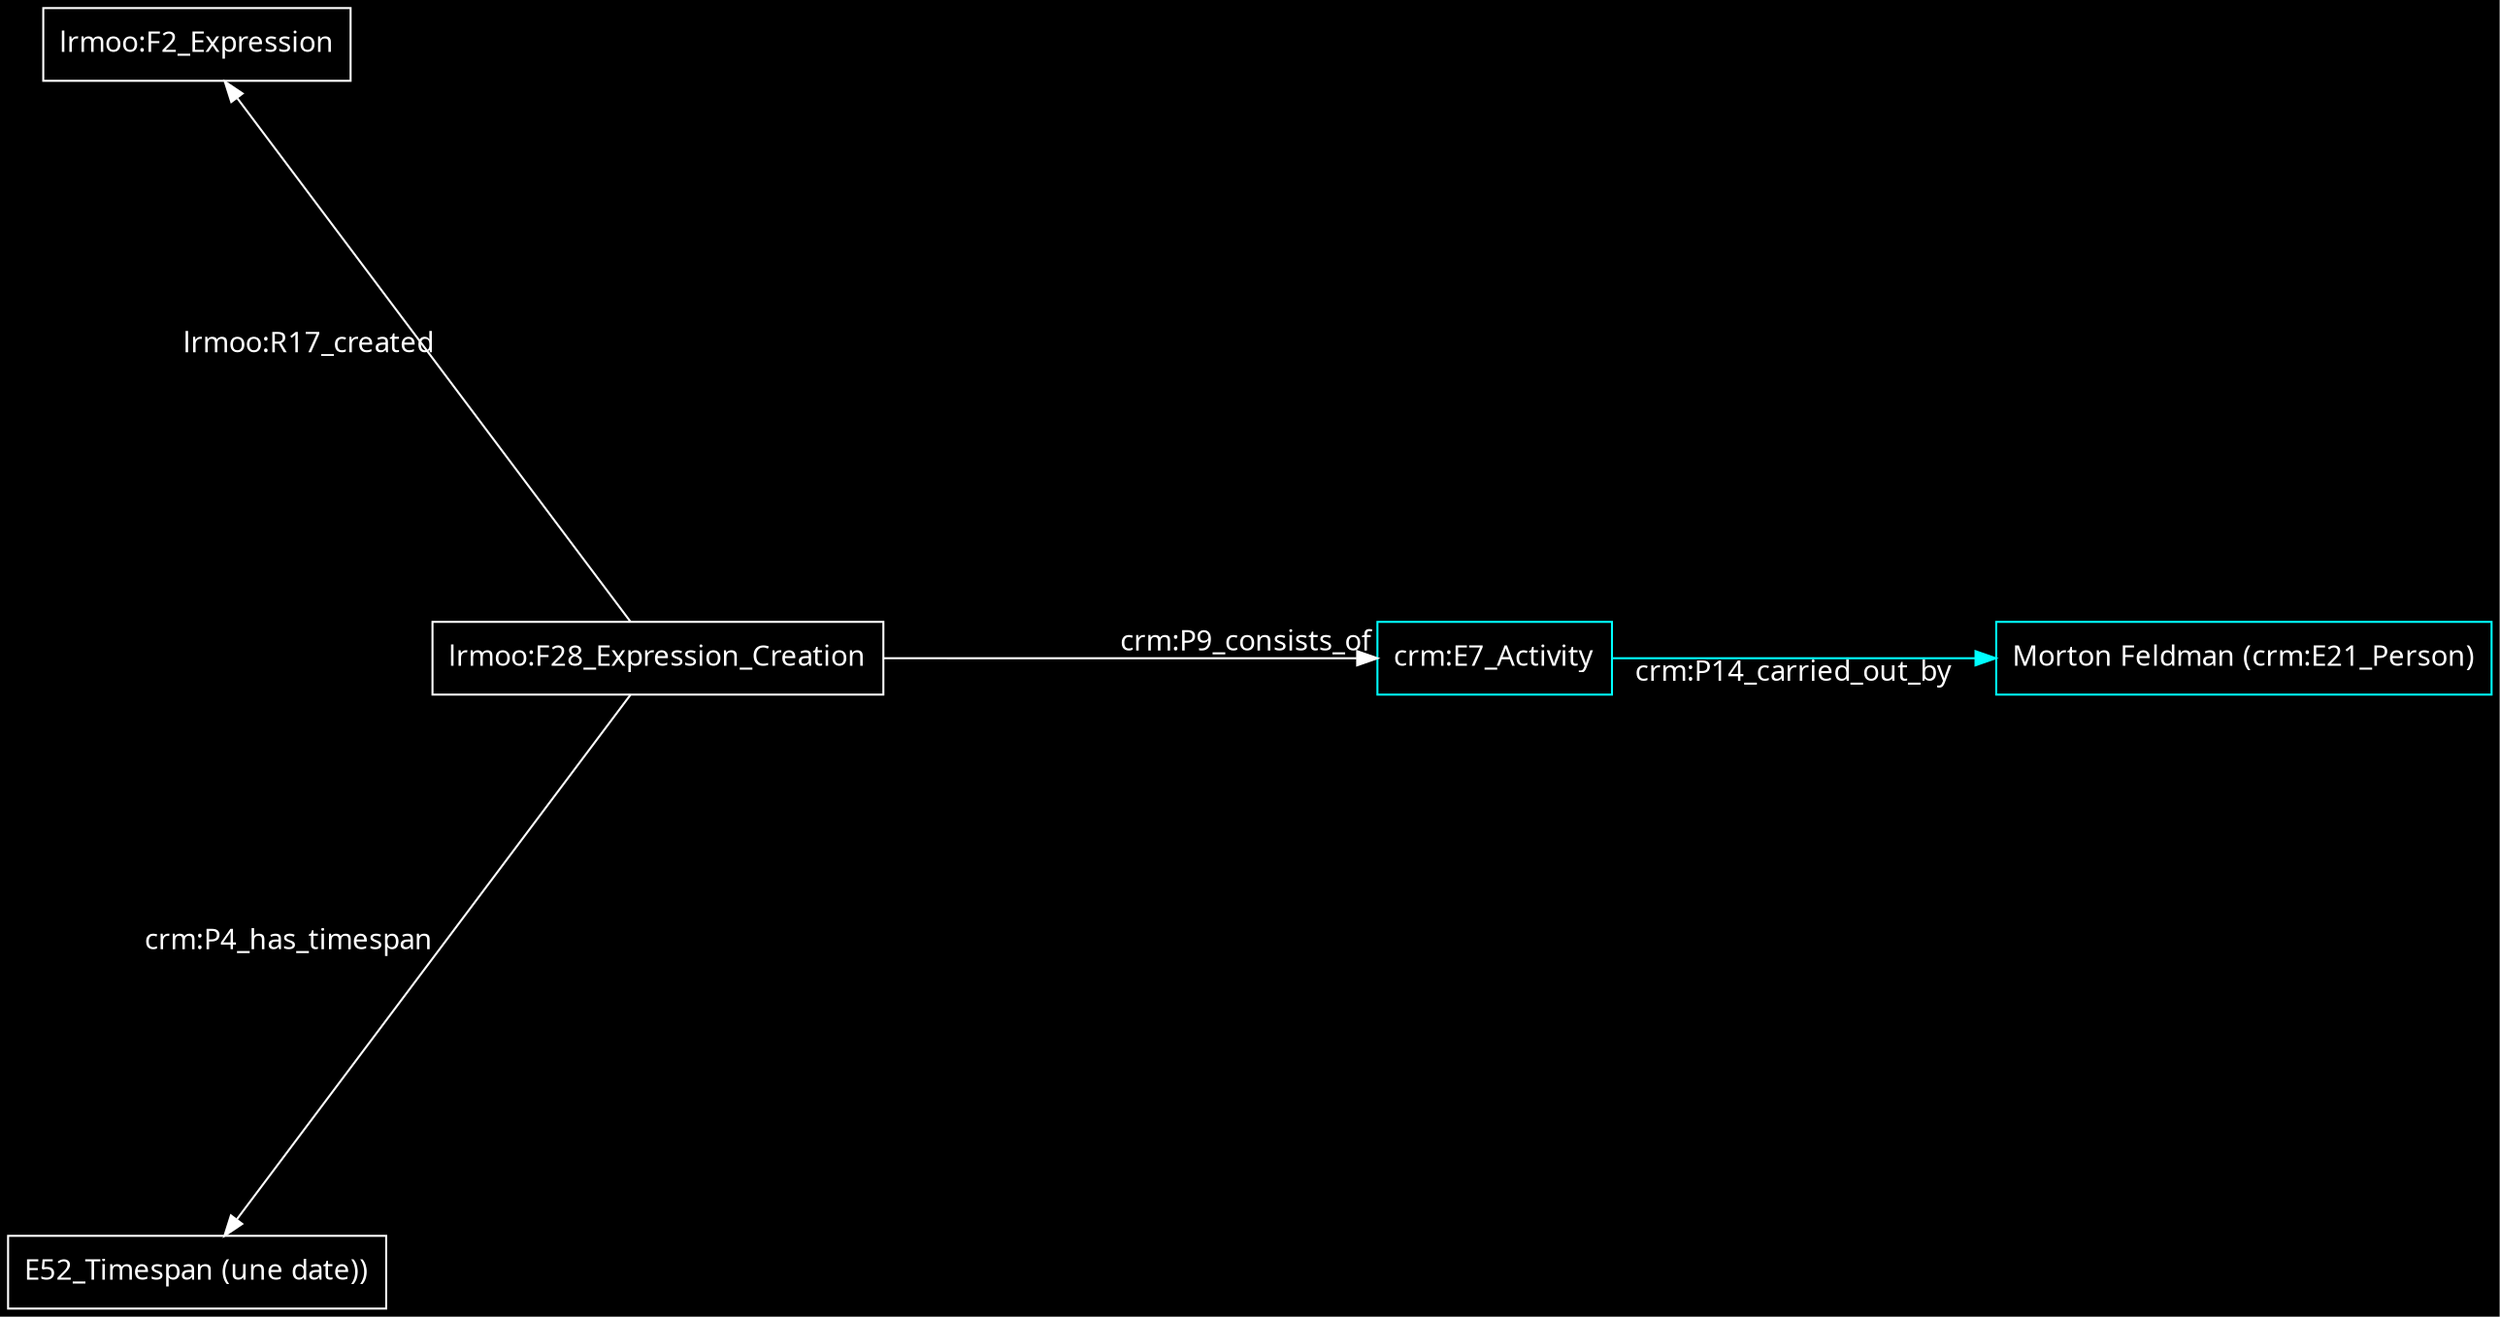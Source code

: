 digraph {
    graph [bgcolor=black]
    rankdir=LR
    node [color=white,fontcolor=white,fontname="American Typewriter",shape=box]
    edge [color=white,fontcolor=white,fontname="American Typewriter"]
    

    layout=sfdp
"lrmoo:F28_Expression_Creation" -> "crm:E7_Activity" [label="crm:P9_consists_of"]
"lrmoo:F28_Expression_Creation" -> "lrmoo:F2_Expression" [label="lrmoo:R17_created"]
"lrmoo:F28_Expression_Creation" -> "E52_Timespan (une date))" [label="crm:P4_has_timespan"]
"crm:E7_Activity" -> "Morton Feldman (crm:E21_Person)" [label="crm:P14_carried_out_by",color=cyan]

"Morton Feldman (crm:E21_Person)" [color=cyan]
"crm:E7_Activity" [color=cyan]
}
